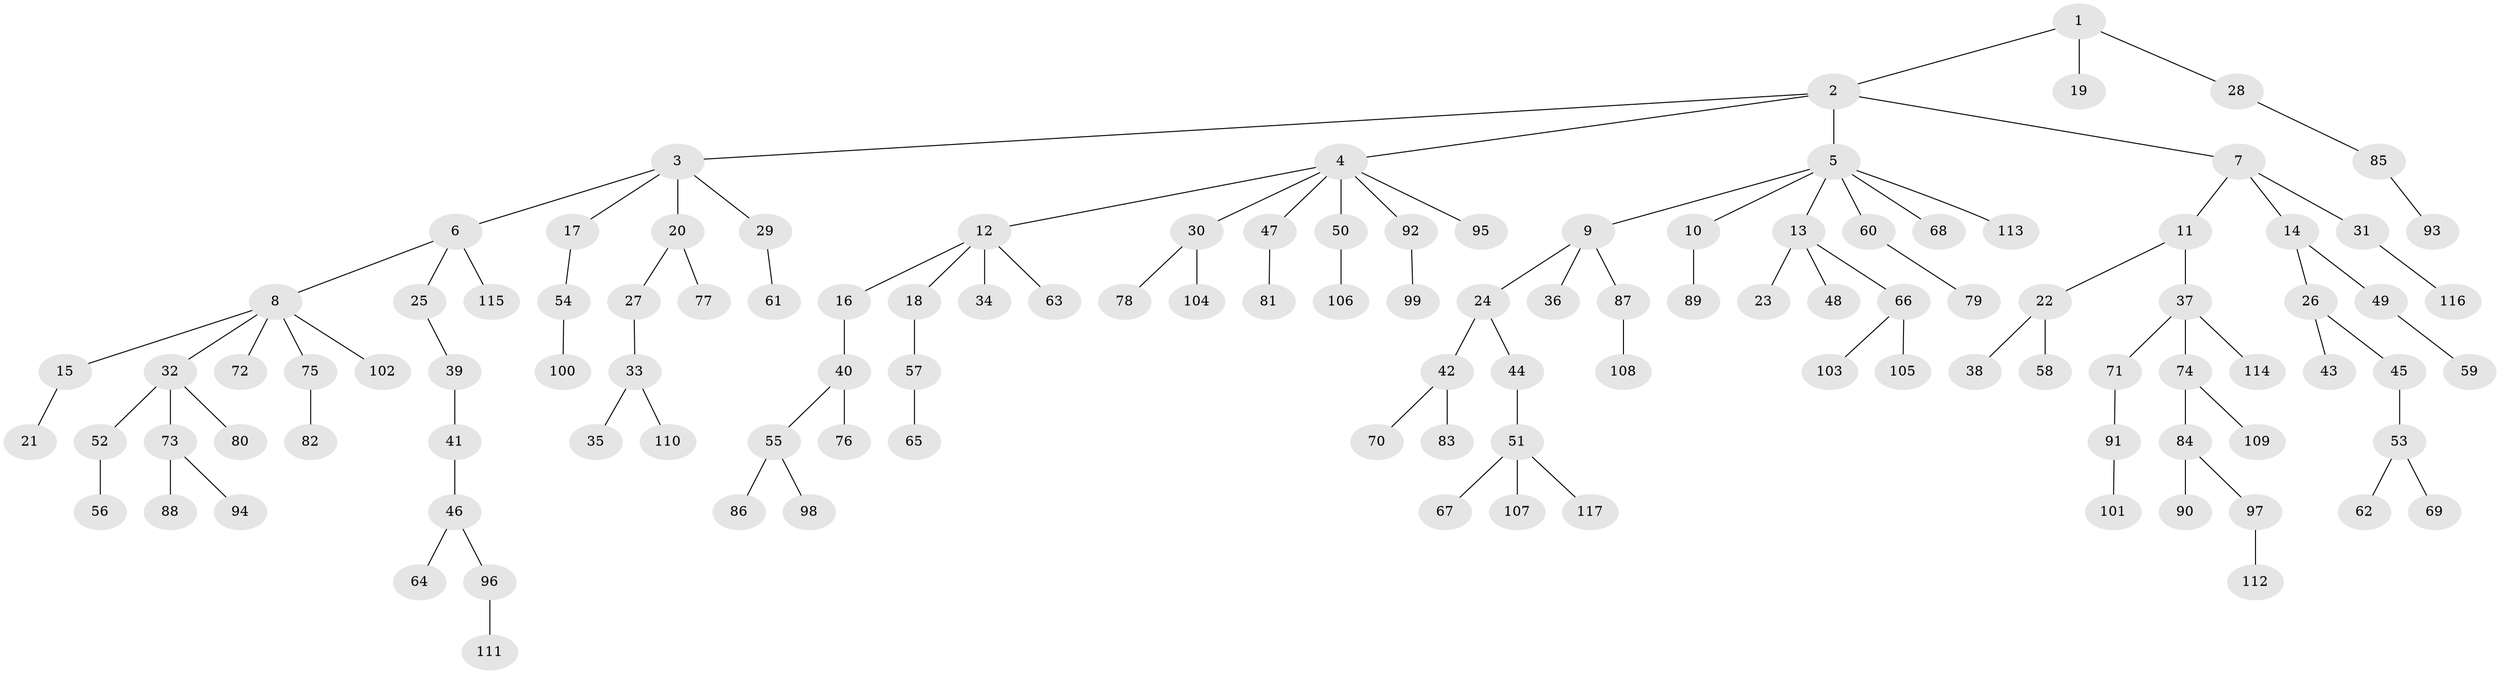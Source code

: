 // Generated by graph-tools (version 1.1) at 2025/36/03/09/25 02:36:49]
// undirected, 117 vertices, 116 edges
graph export_dot {
graph [start="1"]
  node [color=gray90,style=filled];
  1;
  2;
  3;
  4;
  5;
  6;
  7;
  8;
  9;
  10;
  11;
  12;
  13;
  14;
  15;
  16;
  17;
  18;
  19;
  20;
  21;
  22;
  23;
  24;
  25;
  26;
  27;
  28;
  29;
  30;
  31;
  32;
  33;
  34;
  35;
  36;
  37;
  38;
  39;
  40;
  41;
  42;
  43;
  44;
  45;
  46;
  47;
  48;
  49;
  50;
  51;
  52;
  53;
  54;
  55;
  56;
  57;
  58;
  59;
  60;
  61;
  62;
  63;
  64;
  65;
  66;
  67;
  68;
  69;
  70;
  71;
  72;
  73;
  74;
  75;
  76;
  77;
  78;
  79;
  80;
  81;
  82;
  83;
  84;
  85;
  86;
  87;
  88;
  89;
  90;
  91;
  92;
  93;
  94;
  95;
  96;
  97;
  98;
  99;
  100;
  101;
  102;
  103;
  104;
  105;
  106;
  107;
  108;
  109;
  110;
  111;
  112;
  113;
  114;
  115;
  116;
  117;
  1 -- 2;
  1 -- 19;
  1 -- 28;
  2 -- 3;
  2 -- 4;
  2 -- 5;
  2 -- 7;
  3 -- 6;
  3 -- 17;
  3 -- 20;
  3 -- 29;
  4 -- 12;
  4 -- 30;
  4 -- 47;
  4 -- 50;
  4 -- 92;
  4 -- 95;
  5 -- 9;
  5 -- 10;
  5 -- 13;
  5 -- 60;
  5 -- 68;
  5 -- 113;
  6 -- 8;
  6 -- 25;
  6 -- 115;
  7 -- 11;
  7 -- 14;
  7 -- 31;
  8 -- 15;
  8 -- 32;
  8 -- 72;
  8 -- 75;
  8 -- 102;
  9 -- 24;
  9 -- 36;
  9 -- 87;
  10 -- 89;
  11 -- 22;
  11 -- 37;
  12 -- 16;
  12 -- 18;
  12 -- 34;
  12 -- 63;
  13 -- 23;
  13 -- 48;
  13 -- 66;
  14 -- 26;
  14 -- 49;
  15 -- 21;
  16 -- 40;
  17 -- 54;
  18 -- 57;
  20 -- 27;
  20 -- 77;
  22 -- 38;
  22 -- 58;
  24 -- 42;
  24 -- 44;
  25 -- 39;
  26 -- 43;
  26 -- 45;
  27 -- 33;
  28 -- 85;
  29 -- 61;
  30 -- 78;
  30 -- 104;
  31 -- 116;
  32 -- 52;
  32 -- 73;
  32 -- 80;
  33 -- 35;
  33 -- 110;
  37 -- 71;
  37 -- 74;
  37 -- 114;
  39 -- 41;
  40 -- 55;
  40 -- 76;
  41 -- 46;
  42 -- 70;
  42 -- 83;
  44 -- 51;
  45 -- 53;
  46 -- 64;
  46 -- 96;
  47 -- 81;
  49 -- 59;
  50 -- 106;
  51 -- 67;
  51 -- 107;
  51 -- 117;
  52 -- 56;
  53 -- 62;
  53 -- 69;
  54 -- 100;
  55 -- 86;
  55 -- 98;
  57 -- 65;
  60 -- 79;
  66 -- 103;
  66 -- 105;
  71 -- 91;
  73 -- 88;
  73 -- 94;
  74 -- 84;
  74 -- 109;
  75 -- 82;
  84 -- 90;
  84 -- 97;
  85 -- 93;
  87 -- 108;
  91 -- 101;
  92 -- 99;
  96 -- 111;
  97 -- 112;
}
